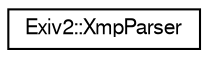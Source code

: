 digraph "Graphical Class Hierarchy"
{
  edge [fontname="FreeSans",fontsize="10",labelfontname="FreeSans",labelfontsize="10"];
  node [fontname="FreeSans",fontsize="10",shape=record];
  rankdir="LR";
  Node1 [label="Exiv2::XmpParser",height=0.2,width=0.4,color="black", fillcolor="white", style="filled",URL="$classExiv2_1_1XmpParser.html",tooltip="Stateless parser class for XMP packets. Images use this class to parse and serialize XMP packets..."];
}
